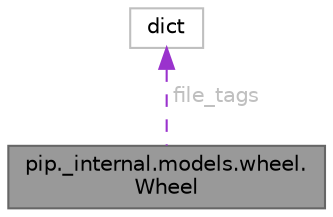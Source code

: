 digraph "pip._internal.models.wheel.Wheel"
{
 // LATEX_PDF_SIZE
  bgcolor="transparent";
  edge [fontname=Helvetica,fontsize=10,labelfontname=Helvetica,labelfontsize=10];
  node [fontname=Helvetica,fontsize=10,shape=box,height=0.2,width=0.4];
  Node1 [id="Node000001",label="pip._internal.models.wheel.\lWheel",height=0.2,width=0.4,color="gray40", fillcolor="grey60", style="filled", fontcolor="black",tooltip=" "];
  Node2 -> Node1 [id="edge2_Node000001_Node000002",dir="back",color="darkorchid3",style="dashed",tooltip=" ",label=" file_tags",fontcolor="grey" ];
  Node2 [id="Node000002",label="dict",height=0.2,width=0.4,color="grey75", fillcolor="white", style="filled",tooltip=" "];
}
